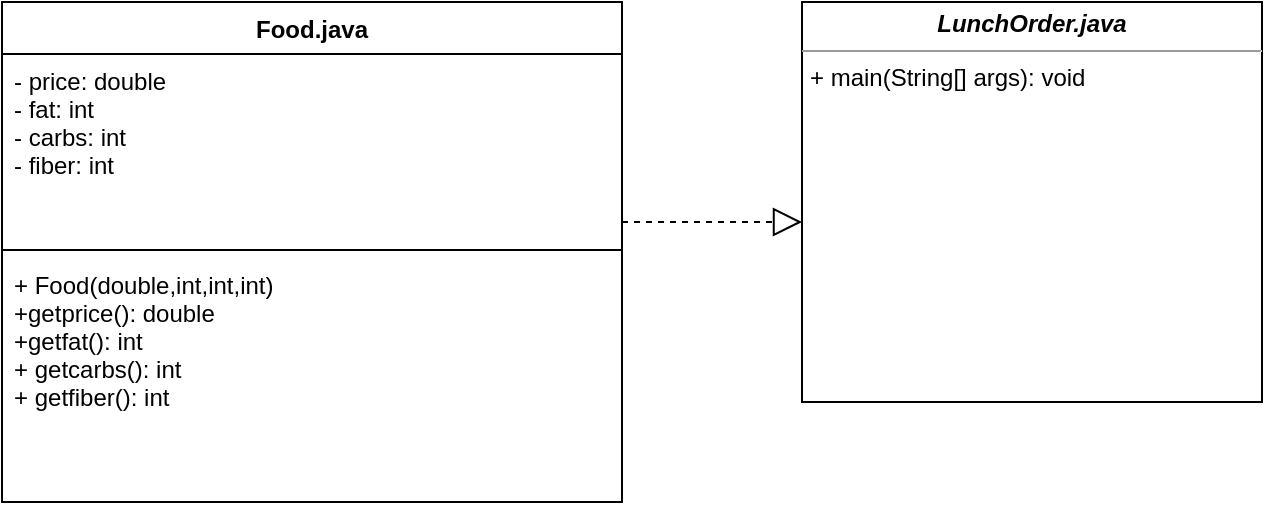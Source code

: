 <mxfile version="24.9.1">
  <diagram id="icW2JwHxA_xLOt9uTunf" name="Circle">
    <mxGraphModel grid="1" page="1" gridSize="10" guides="1" tooltips="1" connect="1" arrows="1" fold="1" pageScale="1" pageWidth="850" pageHeight="1100" math="0" shadow="0">
      <root>
        <mxCell id="0" />
        <mxCell id="1" parent="0" />
        <mxCell id="iCZJJaEn_B_Bw3TxacVW-1" value="Food.java" style="swimlane;fontStyle=1;align=center;verticalAlign=top;childLayout=stackLayout;horizontal=1;startSize=26;horizontalStack=0;resizeParent=1;resizeParentMax=0;resizeLast=0;collapsible=1;marginBottom=0;" vertex="1" parent="1">
          <mxGeometry x="80" y="70" width="310" height="250" as="geometry" />
        </mxCell>
        <mxCell id="iCZJJaEn_B_Bw3TxacVW-2" value="- price: double&#xa;- fat: int&#xa;- carbs: int&#xa;- fiber: int" style="text;strokeColor=none;fillColor=none;align=left;verticalAlign=top;spacingLeft=4;spacingRight=4;overflow=hidden;rotatable=0;points=[[0,0.5],[1,0.5]];portConstraint=eastwest;" vertex="1" parent="iCZJJaEn_B_Bw3TxacVW-1">
          <mxGeometry y="26" width="310" height="94" as="geometry" />
        </mxCell>
        <mxCell id="iCZJJaEn_B_Bw3TxacVW-3" value="" style="line;strokeWidth=1;fillColor=none;align=left;verticalAlign=middle;spacingTop=-1;spacingLeft=3;spacingRight=3;rotatable=0;labelPosition=right;points=[];portConstraint=eastwest;strokeColor=inherit;" vertex="1" parent="iCZJJaEn_B_Bw3TxacVW-1">
          <mxGeometry y="120" width="310" height="8" as="geometry" />
        </mxCell>
        <mxCell id="iCZJJaEn_B_Bw3TxacVW-4" value="+ Food(double,int,int,int)&#xa;+getprice(): double&#xa;+getfat(): int&#xa;+ getcarbs(): int&#xa;+ getfiber(): int" style="text;strokeColor=none;fillColor=none;align=left;verticalAlign=top;spacingLeft=4;spacingRight=4;overflow=hidden;rotatable=0;points=[[0,0.5],[1,0.5]];portConstraint=eastwest;" vertex="1" parent="iCZJJaEn_B_Bw3TxacVW-1">
          <mxGeometry y="128" width="310" height="122" as="geometry" />
        </mxCell>
        <mxCell id="iCZJJaEn_B_Bw3TxacVW-5" value="&lt;p style=&quot;margin:0px;margin-top:4px;text-align:center;&quot;&gt;&lt;i&gt;&lt;b&gt;LunchOrder.java&lt;/b&gt;&lt;/i&gt;&lt;/p&gt;&lt;hr size=&quot;1&quot;&gt;&lt;p style=&quot;margin:0px;margin-left:4px;&quot;&gt;&lt;/p&gt;&lt;p style=&quot;margin:0px;margin-left:4px;&quot;&gt;+ main(String[] args): void&lt;/p&gt;&lt;p style=&quot;margin:0px;margin-left:4px;&quot;&gt;&lt;br&gt;&lt;/p&gt;" style="verticalAlign=top;align=left;overflow=fill;fontSize=12;fontFamily=Helvetica;html=1;" vertex="1" parent="1">
          <mxGeometry x="480" y="70" width="230" height="200" as="geometry" />
        </mxCell>
        <mxCell id="iCZJJaEn_B_Bw3TxacVW-6" value="" style="endArrow=block;dashed=1;endFill=0;endSize=12;html=1;rounded=0;" edge="1" parent="1">
          <mxGeometry width="160" relative="1" as="geometry">
            <mxPoint x="390" y="180" as="sourcePoint" />
            <mxPoint x="480" y="180" as="targetPoint" />
          </mxGeometry>
        </mxCell>
      </root>
    </mxGraphModel>
  </diagram>
</mxfile>
